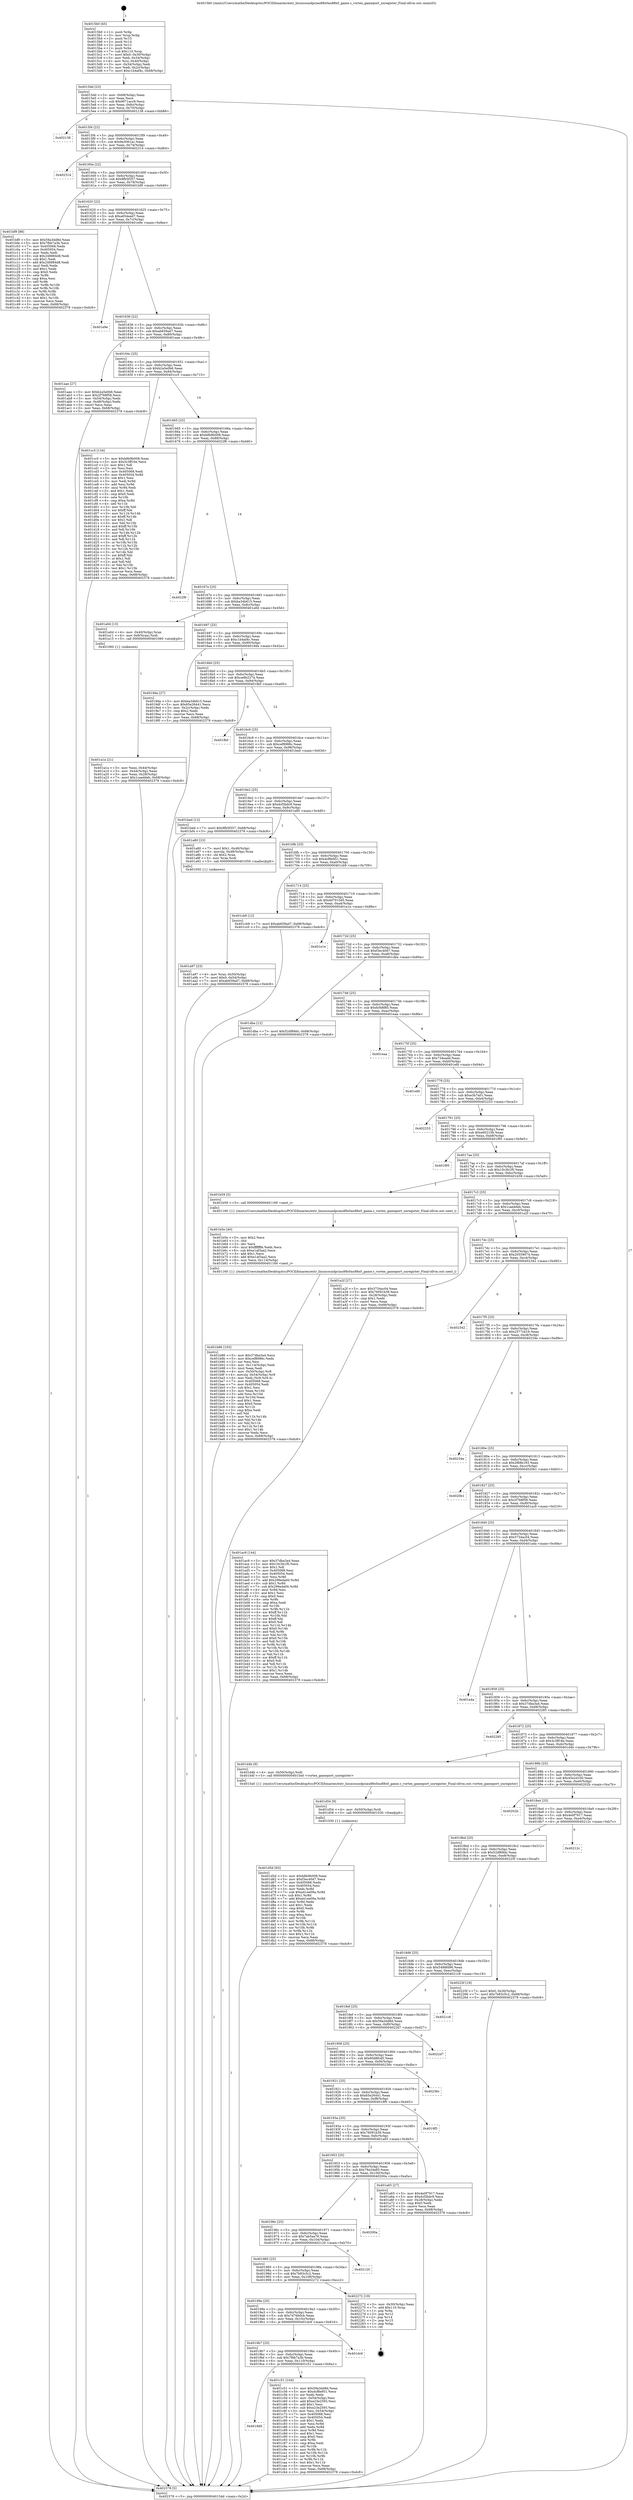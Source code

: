 digraph "0x4015b0" {
  label = "0x4015b0 (/mnt/c/Users/mathe/Desktop/tcc/POCII/binaries/extr_linuxsoundpciau88x0au88x0_game.c_vortex_gameport_unregister_Final-ollvm.out::main(0))"
  labelloc = "t"
  node[shape=record]

  Entry [label="",width=0.3,height=0.3,shape=circle,fillcolor=black,style=filled]
  "0x4015dd" [label="{
     0x4015dd [23]\l
     | [instrs]\l
     &nbsp;&nbsp;0x4015dd \<+3\>: mov -0x68(%rbp),%eax\l
     &nbsp;&nbsp;0x4015e0 \<+2\>: mov %eax,%ecx\l
     &nbsp;&nbsp;0x4015e2 \<+6\>: sub $0x9071acc9,%ecx\l
     &nbsp;&nbsp;0x4015e8 \<+3\>: mov %eax,-0x6c(%rbp)\l
     &nbsp;&nbsp;0x4015eb \<+3\>: mov %ecx,-0x70(%rbp)\l
     &nbsp;&nbsp;0x4015ee \<+6\>: je 0000000000402138 \<main+0xb88\>\l
  }"]
  "0x402138" [label="{
     0x402138\l
  }", style=dashed]
  "0x4015f4" [label="{
     0x4015f4 [22]\l
     | [instrs]\l
     &nbsp;&nbsp;0x4015f4 \<+5\>: jmp 00000000004015f9 \<main+0x49\>\l
     &nbsp;&nbsp;0x4015f9 \<+3\>: mov -0x6c(%rbp),%eax\l
     &nbsp;&nbsp;0x4015fc \<+5\>: sub $0x9a3061ac,%eax\l
     &nbsp;&nbsp;0x401601 \<+3\>: mov %eax,-0x74(%rbp)\l
     &nbsp;&nbsp;0x401604 \<+6\>: je 0000000000402314 \<main+0xd64\>\l
  }"]
  Exit [label="",width=0.3,height=0.3,shape=circle,fillcolor=black,style=filled,peripheries=2]
  "0x402314" [label="{
     0x402314\l
  }", style=dashed]
  "0x40160a" [label="{
     0x40160a [22]\l
     | [instrs]\l
     &nbsp;&nbsp;0x40160a \<+5\>: jmp 000000000040160f \<main+0x5f\>\l
     &nbsp;&nbsp;0x40160f \<+3\>: mov -0x6c(%rbp),%eax\l
     &nbsp;&nbsp;0x401612 \<+5\>: sub $0x9fb5f357,%eax\l
     &nbsp;&nbsp;0x401617 \<+3\>: mov %eax,-0x78(%rbp)\l
     &nbsp;&nbsp;0x40161a \<+6\>: je 0000000000401bf9 \<main+0x649\>\l
  }"]
  "0x401d5d" [label="{
     0x401d5d [93]\l
     | [instrs]\l
     &nbsp;&nbsp;0x401d5d \<+5\>: mov $0xb8b9b008,%eax\l
     &nbsp;&nbsp;0x401d62 \<+5\>: mov $0xf3ec40d7,%ecx\l
     &nbsp;&nbsp;0x401d67 \<+7\>: mov 0x405068,%edx\l
     &nbsp;&nbsp;0x401d6e \<+7\>: mov 0x405054,%esi\l
     &nbsp;&nbsp;0x401d75 \<+3\>: mov %edx,%r8d\l
     &nbsp;&nbsp;0x401d78 \<+7\>: sub $0xa41ee09a,%r8d\l
     &nbsp;&nbsp;0x401d7f \<+4\>: sub $0x1,%r8d\l
     &nbsp;&nbsp;0x401d83 \<+7\>: add $0xa41ee09a,%r8d\l
     &nbsp;&nbsp;0x401d8a \<+4\>: imul %r8d,%edx\l
     &nbsp;&nbsp;0x401d8e \<+3\>: and $0x1,%edx\l
     &nbsp;&nbsp;0x401d91 \<+3\>: cmp $0x0,%edx\l
     &nbsp;&nbsp;0x401d94 \<+4\>: sete %r9b\l
     &nbsp;&nbsp;0x401d98 \<+3\>: cmp $0xa,%esi\l
     &nbsp;&nbsp;0x401d9b \<+4\>: setl %r10b\l
     &nbsp;&nbsp;0x401d9f \<+3\>: mov %r9b,%r11b\l
     &nbsp;&nbsp;0x401da2 \<+3\>: and %r10b,%r11b\l
     &nbsp;&nbsp;0x401da5 \<+3\>: xor %r10b,%r9b\l
     &nbsp;&nbsp;0x401da8 \<+3\>: or %r9b,%r11b\l
     &nbsp;&nbsp;0x401dab \<+4\>: test $0x1,%r11b\l
     &nbsp;&nbsp;0x401daf \<+3\>: cmovne %ecx,%eax\l
     &nbsp;&nbsp;0x401db2 \<+3\>: mov %eax,-0x68(%rbp)\l
     &nbsp;&nbsp;0x401db5 \<+5\>: jmp 0000000000402378 \<main+0xdc8\>\l
  }"]
  "0x401bf9" [label="{
     0x401bf9 [88]\l
     | [instrs]\l
     &nbsp;&nbsp;0x401bf9 \<+5\>: mov $0x59a3dd8d,%eax\l
     &nbsp;&nbsp;0x401bfe \<+5\>: mov $0x7fbb7a3b,%ecx\l
     &nbsp;&nbsp;0x401c03 \<+7\>: mov 0x405068,%edx\l
     &nbsp;&nbsp;0x401c0a \<+7\>: mov 0x405054,%esi\l
     &nbsp;&nbsp;0x401c11 \<+2\>: mov %edx,%edi\l
     &nbsp;&nbsp;0x401c13 \<+6\>: sub $0x248884d8,%edi\l
     &nbsp;&nbsp;0x401c19 \<+3\>: sub $0x1,%edi\l
     &nbsp;&nbsp;0x401c1c \<+6\>: add $0x248884d8,%edi\l
     &nbsp;&nbsp;0x401c22 \<+3\>: imul %edi,%edx\l
     &nbsp;&nbsp;0x401c25 \<+3\>: and $0x1,%edx\l
     &nbsp;&nbsp;0x401c28 \<+3\>: cmp $0x0,%edx\l
     &nbsp;&nbsp;0x401c2b \<+4\>: sete %r8b\l
     &nbsp;&nbsp;0x401c2f \<+3\>: cmp $0xa,%esi\l
     &nbsp;&nbsp;0x401c32 \<+4\>: setl %r9b\l
     &nbsp;&nbsp;0x401c36 \<+3\>: mov %r8b,%r10b\l
     &nbsp;&nbsp;0x401c39 \<+3\>: and %r9b,%r10b\l
     &nbsp;&nbsp;0x401c3c \<+3\>: xor %r9b,%r8b\l
     &nbsp;&nbsp;0x401c3f \<+3\>: or %r8b,%r10b\l
     &nbsp;&nbsp;0x401c42 \<+4\>: test $0x1,%r10b\l
     &nbsp;&nbsp;0x401c46 \<+3\>: cmovne %ecx,%eax\l
     &nbsp;&nbsp;0x401c49 \<+3\>: mov %eax,-0x68(%rbp)\l
     &nbsp;&nbsp;0x401c4c \<+5\>: jmp 0000000000402378 \<main+0xdc8\>\l
  }"]
  "0x401620" [label="{
     0x401620 [22]\l
     | [instrs]\l
     &nbsp;&nbsp;0x401620 \<+5\>: jmp 0000000000401625 \<main+0x75\>\l
     &nbsp;&nbsp;0x401625 \<+3\>: mov -0x6c(%rbp),%eax\l
     &nbsp;&nbsp;0x401628 \<+5\>: sub $0xa654eed7,%eax\l
     &nbsp;&nbsp;0x40162d \<+3\>: mov %eax,-0x7c(%rbp)\l
     &nbsp;&nbsp;0x401630 \<+6\>: je 0000000000401e9e \<main+0x8ee\>\l
  }"]
  "0x401d54" [label="{
     0x401d54 [9]\l
     | [instrs]\l
     &nbsp;&nbsp;0x401d54 \<+4\>: mov -0x50(%rbp),%rdi\l
     &nbsp;&nbsp;0x401d58 \<+5\>: call 0000000000401030 \<free@plt\>\l
     | [calls]\l
     &nbsp;&nbsp;0x401030 \{1\} (unknown)\l
  }"]
  "0x401e9e" [label="{
     0x401e9e\l
  }", style=dashed]
  "0x401636" [label="{
     0x401636 [22]\l
     | [instrs]\l
     &nbsp;&nbsp;0x401636 \<+5\>: jmp 000000000040163b \<main+0x8b\>\l
     &nbsp;&nbsp;0x40163b \<+3\>: mov -0x6c(%rbp),%eax\l
     &nbsp;&nbsp;0x40163e \<+5\>: sub $0xab659ad7,%eax\l
     &nbsp;&nbsp;0x401643 \<+3\>: mov %eax,-0x80(%rbp)\l
     &nbsp;&nbsp;0x401646 \<+6\>: je 0000000000401aae \<main+0x4fe\>\l
  }"]
  "0x4019d0" [label="{
     0x4019d0\l
  }", style=dashed]
  "0x401aae" [label="{
     0x401aae [27]\l
     | [instrs]\l
     &nbsp;&nbsp;0x401aae \<+5\>: mov $0xb2a5e0b6,%eax\l
     &nbsp;&nbsp;0x401ab3 \<+5\>: mov $0x2f768f58,%ecx\l
     &nbsp;&nbsp;0x401ab8 \<+3\>: mov -0x54(%rbp),%edx\l
     &nbsp;&nbsp;0x401abb \<+3\>: cmp -0x48(%rbp),%edx\l
     &nbsp;&nbsp;0x401abe \<+3\>: cmovl %ecx,%eax\l
     &nbsp;&nbsp;0x401ac1 \<+3\>: mov %eax,-0x68(%rbp)\l
     &nbsp;&nbsp;0x401ac4 \<+5\>: jmp 0000000000402378 \<main+0xdc8\>\l
  }"]
  "0x40164c" [label="{
     0x40164c [25]\l
     | [instrs]\l
     &nbsp;&nbsp;0x40164c \<+5\>: jmp 0000000000401651 \<main+0xa1\>\l
     &nbsp;&nbsp;0x401651 \<+3\>: mov -0x6c(%rbp),%eax\l
     &nbsp;&nbsp;0x401654 \<+5\>: sub $0xb2a5e0b6,%eax\l
     &nbsp;&nbsp;0x401659 \<+6\>: mov %eax,-0x84(%rbp)\l
     &nbsp;&nbsp;0x40165f \<+6\>: je 0000000000401cc5 \<main+0x715\>\l
  }"]
  "0x401c51" [label="{
     0x401c51 [104]\l
     | [instrs]\l
     &nbsp;&nbsp;0x401c51 \<+5\>: mov $0x59a3dd8d,%eax\l
     &nbsp;&nbsp;0x401c56 \<+5\>: mov $0xdcf8e951,%ecx\l
     &nbsp;&nbsp;0x401c5b \<+2\>: xor %edx,%edx\l
     &nbsp;&nbsp;0x401c5d \<+3\>: mov -0x54(%rbp),%esi\l
     &nbsp;&nbsp;0x401c60 \<+6\>: add $0xe23e2593,%esi\l
     &nbsp;&nbsp;0x401c66 \<+3\>: add $0x1,%esi\l
     &nbsp;&nbsp;0x401c69 \<+6\>: sub $0xe23e2593,%esi\l
     &nbsp;&nbsp;0x401c6f \<+3\>: mov %esi,-0x54(%rbp)\l
     &nbsp;&nbsp;0x401c72 \<+7\>: mov 0x405068,%esi\l
     &nbsp;&nbsp;0x401c79 \<+7\>: mov 0x405054,%edi\l
     &nbsp;&nbsp;0x401c80 \<+3\>: sub $0x1,%edx\l
     &nbsp;&nbsp;0x401c83 \<+3\>: mov %esi,%r8d\l
     &nbsp;&nbsp;0x401c86 \<+3\>: add %edx,%r8d\l
     &nbsp;&nbsp;0x401c89 \<+4\>: imul %r8d,%esi\l
     &nbsp;&nbsp;0x401c8d \<+3\>: and $0x1,%esi\l
     &nbsp;&nbsp;0x401c90 \<+3\>: cmp $0x0,%esi\l
     &nbsp;&nbsp;0x401c93 \<+4\>: sete %r9b\l
     &nbsp;&nbsp;0x401c97 \<+3\>: cmp $0xa,%edi\l
     &nbsp;&nbsp;0x401c9a \<+4\>: setl %r10b\l
     &nbsp;&nbsp;0x401c9e \<+3\>: mov %r9b,%r11b\l
     &nbsp;&nbsp;0x401ca1 \<+3\>: and %r10b,%r11b\l
     &nbsp;&nbsp;0x401ca4 \<+3\>: xor %r10b,%r9b\l
     &nbsp;&nbsp;0x401ca7 \<+3\>: or %r9b,%r11b\l
     &nbsp;&nbsp;0x401caa \<+4\>: test $0x1,%r11b\l
     &nbsp;&nbsp;0x401cae \<+3\>: cmovne %ecx,%eax\l
     &nbsp;&nbsp;0x401cb1 \<+3\>: mov %eax,-0x68(%rbp)\l
     &nbsp;&nbsp;0x401cb4 \<+5\>: jmp 0000000000402378 \<main+0xdc8\>\l
  }"]
  "0x401cc5" [label="{
     0x401cc5 [134]\l
     | [instrs]\l
     &nbsp;&nbsp;0x401cc5 \<+5\>: mov $0xb8b9b008,%eax\l
     &nbsp;&nbsp;0x401cca \<+5\>: mov $0x3c3ff16e,%ecx\l
     &nbsp;&nbsp;0x401ccf \<+2\>: mov $0x1,%dl\l
     &nbsp;&nbsp;0x401cd1 \<+2\>: xor %esi,%esi\l
     &nbsp;&nbsp;0x401cd3 \<+7\>: mov 0x405068,%edi\l
     &nbsp;&nbsp;0x401cda \<+8\>: mov 0x405054,%r8d\l
     &nbsp;&nbsp;0x401ce2 \<+3\>: sub $0x1,%esi\l
     &nbsp;&nbsp;0x401ce5 \<+3\>: mov %edi,%r9d\l
     &nbsp;&nbsp;0x401ce8 \<+3\>: add %esi,%r9d\l
     &nbsp;&nbsp;0x401ceb \<+4\>: imul %r9d,%edi\l
     &nbsp;&nbsp;0x401cef \<+3\>: and $0x1,%edi\l
     &nbsp;&nbsp;0x401cf2 \<+3\>: cmp $0x0,%edi\l
     &nbsp;&nbsp;0x401cf5 \<+4\>: sete %r10b\l
     &nbsp;&nbsp;0x401cf9 \<+4\>: cmp $0xa,%r8d\l
     &nbsp;&nbsp;0x401cfd \<+4\>: setl %r11b\l
     &nbsp;&nbsp;0x401d01 \<+3\>: mov %r10b,%bl\l
     &nbsp;&nbsp;0x401d04 \<+3\>: xor $0xff,%bl\l
     &nbsp;&nbsp;0x401d07 \<+3\>: mov %r11b,%r14b\l
     &nbsp;&nbsp;0x401d0a \<+4\>: xor $0xff,%r14b\l
     &nbsp;&nbsp;0x401d0e \<+3\>: xor $0x1,%dl\l
     &nbsp;&nbsp;0x401d11 \<+3\>: mov %bl,%r15b\l
     &nbsp;&nbsp;0x401d14 \<+4\>: and $0xff,%r15b\l
     &nbsp;&nbsp;0x401d18 \<+3\>: and %dl,%r10b\l
     &nbsp;&nbsp;0x401d1b \<+3\>: mov %r14b,%r12b\l
     &nbsp;&nbsp;0x401d1e \<+4\>: and $0xff,%r12b\l
     &nbsp;&nbsp;0x401d22 \<+3\>: and %dl,%r11b\l
     &nbsp;&nbsp;0x401d25 \<+3\>: or %r10b,%r15b\l
     &nbsp;&nbsp;0x401d28 \<+3\>: or %r11b,%r12b\l
     &nbsp;&nbsp;0x401d2b \<+3\>: xor %r12b,%r15b\l
     &nbsp;&nbsp;0x401d2e \<+3\>: or %r14b,%bl\l
     &nbsp;&nbsp;0x401d31 \<+3\>: xor $0xff,%bl\l
     &nbsp;&nbsp;0x401d34 \<+3\>: or $0x1,%dl\l
     &nbsp;&nbsp;0x401d37 \<+2\>: and %dl,%bl\l
     &nbsp;&nbsp;0x401d39 \<+3\>: or %bl,%r15b\l
     &nbsp;&nbsp;0x401d3c \<+4\>: test $0x1,%r15b\l
     &nbsp;&nbsp;0x401d40 \<+3\>: cmovne %ecx,%eax\l
     &nbsp;&nbsp;0x401d43 \<+3\>: mov %eax,-0x68(%rbp)\l
     &nbsp;&nbsp;0x401d46 \<+5\>: jmp 0000000000402378 \<main+0xdc8\>\l
  }"]
  "0x401665" [label="{
     0x401665 [25]\l
     | [instrs]\l
     &nbsp;&nbsp;0x401665 \<+5\>: jmp 000000000040166a \<main+0xba\>\l
     &nbsp;&nbsp;0x40166a \<+3\>: mov -0x6c(%rbp),%eax\l
     &nbsp;&nbsp;0x40166d \<+5\>: sub $0xb8b9b008,%eax\l
     &nbsp;&nbsp;0x401672 \<+6\>: mov %eax,-0x88(%rbp)\l
     &nbsp;&nbsp;0x401678 \<+6\>: je 00000000004022f6 \<main+0xd46\>\l
  }"]
  "0x4019b7" [label="{
     0x4019b7 [25]\l
     | [instrs]\l
     &nbsp;&nbsp;0x4019b7 \<+5\>: jmp 00000000004019bc \<main+0x40c\>\l
     &nbsp;&nbsp;0x4019bc \<+3\>: mov -0x6c(%rbp),%eax\l
     &nbsp;&nbsp;0x4019bf \<+5\>: sub $0x7fbb7a3b,%eax\l
     &nbsp;&nbsp;0x4019c4 \<+6\>: mov %eax,-0x110(%rbp)\l
     &nbsp;&nbsp;0x4019ca \<+6\>: je 0000000000401c51 \<main+0x6a1\>\l
  }"]
  "0x4022f6" [label="{
     0x4022f6\l
  }", style=dashed]
  "0x40167e" [label="{
     0x40167e [25]\l
     | [instrs]\l
     &nbsp;&nbsp;0x40167e \<+5\>: jmp 0000000000401683 \<main+0xd3\>\l
     &nbsp;&nbsp;0x401683 \<+3\>: mov -0x6c(%rbp),%eax\l
     &nbsp;&nbsp;0x401686 \<+5\>: sub $0xba34b615,%eax\l
     &nbsp;&nbsp;0x40168b \<+6\>: mov %eax,-0x8c(%rbp)\l
     &nbsp;&nbsp;0x401691 \<+6\>: je 0000000000401a0d \<main+0x45d\>\l
  }"]
  "0x401dc6" [label="{
     0x401dc6\l
  }", style=dashed]
  "0x401a0d" [label="{
     0x401a0d [13]\l
     | [instrs]\l
     &nbsp;&nbsp;0x401a0d \<+4\>: mov -0x40(%rbp),%rax\l
     &nbsp;&nbsp;0x401a11 \<+4\>: mov 0x8(%rax),%rdi\l
     &nbsp;&nbsp;0x401a15 \<+5\>: call 0000000000401060 \<atoi@plt\>\l
     | [calls]\l
     &nbsp;&nbsp;0x401060 \{1\} (unknown)\l
  }"]
  "0x401697" [label="{
     0x401697 [25]\l
     | [instrs]\l
     &nbsp;&nbsp;0x401697 \<+5\>: jmp 000000000040169c \<main+0xec\>\l
     &nbsp;&nbsp;0x40169c \<+3\>: mov -0x6c(%rbp),%eax\l
     &nbsp;&nbsp;0x40169f \<+5\>: sub $0xc1b4af4c,%eax\l
     &nbsp;&nbsp;0x4016a4 \<+6\>: mov %eax,-0x90(%rbp)\l
     &nbsp;&nbsp;0x4016aa \<+6\>: je 00000000004019da \<main+0x42a\>\l
  }"]
  "0x40199e" [label="{
     0x40199e [25]\l
     | [instrs]\l
     &nbsp;&nbsp;0x40199e \<+5\>: jmp 00000000004019a3 \<main+0x3f3\>\l
     &nbsp;&nbsp;0x4019a3 \<+3\>: mov -0x6c(%rbp),%eax\l
     &nbsp;&nbsp;0x4019a6 \<+5\>: sub $0x7d76b0cb,%eax\l
     &nbsp;&nbsp;0x4019ab \<+6\>: mov %eax,-0x10c(%rbp)\l
     &nbsp;&nbsp;0x4019b1 \<+6\>: je 0000000000401dc6 \<main+0x816\>\l
  }"]
  "0x4019da" [label="{
     0x4019da [27]\l
     | [instrs]\l
     &nbsp;&nbsp;0x4019da \<+5\>: mov $0xba34b615,%eax\l
     &nbsp;&nbsp;0x4019df \<+5\>: mov $0x65e26441,%ecx\l
     &nbsp;&nbsp;0x4019e4 \<+3\>: mov -0x2c(%rbp),%edx\l
     &nbsp;&nbsp;0x4019e7 \<+3\>: cmp $0x2,%edx\l
     &nbsp;&nbsp;0x4019ea \<+3\>: cmovne %ecx,%eax\l
     &nbsp;&nbsp;0x4019ed \<+3\>: mov %eax,-0x68(%rbp)\l
     &nbsp;&nbsp;0x4019f0 \<+5\>: jmp 0000000000402378 \<main+0xdc8\>\l
  }"]
  "0x4016b0" [label="{
     0x4016b0 [25]\l
     | [instrs]\l
     &nbsp;&nbsp;0x4016b0 \<+5\>: jmp 00000000004016b5 \<main+0x105\>\l
     &nbsp;&nbsp;0x4016b5 \<+3\>: mov -0x6c(%rbp),%eax\l
     &nbsp;&nbsp;0x4016b8 \<+5\>: sub $0xce6b2274,%eax\l
     &nbsp;&nbsp;0x4016bd \<+6\>: mov %eax,-0x94(%rbp)\l
     &nbsp;&nbsp;0x4016c3 \<+6\>: je 0000000000401fb0 \<main+0xa00\>\l
  }"]
  "0x402378" [label="{
     0x402378 [5]\l
     | [instrs]\l
     &nbsp;&nbsp;0x402378 \<+5\>: jmp 00000000004015dd \<main+0x2d\>\l
  }"]
  "0x4015b0" [label="{
     0x4015b0 [45]\l
     | [instrs]\l
     &nbsp;&nbsp;0x4015b0 \<+1\>: push %rbp\l
     &nbsp;&nbsp;0x4015b1 \<+3\>: mov %rsp,%rbp\l
     &nbsp;&nbsp;0x4015b4 \<+2\>: push %r15\l
     &nbsp;&nbsp;0x4015b6 \<+2\>: push %r14\l
     &nbsp;&nbsp;0x4015b8 \<+2\>: push %r12\l
     &nbsp;&nbsp;0x4015ba \<+1\>: push %rbx\l
     &nbsp;&nbsp;0x4015bb \<+7\>: sub $0x110,%rsp\l
     &nbsp;&nbsp;0x4015c2 \<+7\>: movl $0x0,-0x30(%rbp)\l
     &nbsp;&nbsp;0x4015c9 \<+3\>: mov %edi,-0x34(%rbp)\l
     &nbsp;&nbsp;0x4015cc \<+4\>: mov %rsi,-0x40(%rbp)\l
     &nbsp;&nbsp;0x4015d0 \<+3\>: mov -0x34(%rbp),%edi\l
     &nbsp;&nbsp;0x4015d3 \<+3\>: mov %edi,-0x2c(%rbp)\l
     &nbsp;&nbsp;0x4015d6 \<+7\>: movl $0xc1b4af4c,-0x68(%rbp)\l
  }"]
  "0x401a1a" [label="{
     0x401a1a [21]\l
     | [instrs]\l
     &nbsp;&nbsp;0x401a1a \<+3\>: mov %eax,-0x44(%rbp)\l
     &nbsp;&nbsp;0x401a1d \<+3\>: mov -0x44(%rbp),%eax\l
     &nbsp;&nbsp;0x401a20 \<+3\>: mov %eax,-0x28(%rbp)\l
     &nbsp;&nbsp;0x401a23 \<+7\>: movl $0x1caeddeb,-0x68(%rbp)\l
     &nbsp;&nbsp;0x401a2a \<+5\>: jmp 0000000000402378 \<main+0xdc8\>\l
  }"]
  "0x402272" [label="{
     0x402272 [19]\l
     | [instrs]\l
     &nbsp;&nbsp;0x402272 \<+3\>: mov -0x30(%rbp),%eax\l
     &nbsp;&nbsp;0x402275 \<+7\>: add $0x110,%rsp\l
     &nbsp;&nbsp;0x40227c \<+1\>: pop %rbx\l
     &nbsp;&nbsp;0x40227d \<+2\>: pop %r12\l
     &nbsp;&nbsp;0x40227f \<+2\>: pop %r14\l
     &nbsp;&nbsp;0x402281 \<+2\>: pop %r15\l
     &nbsp;&nbsp;0x402283 \<+1\>: pop %rbp\l
     &nbsp;&nbsp;0x402284 \<+1\>: ret\l
  }"]
  "0x401fb0" [label="{
     0x401fb0\l
  }", style=dashed]
  "0x4016c9" [label="{
     0x4016c9 [25]\l
     | [instrs]\l
     &nbsp;&nbsp;0x4016c9 \<+5\>: jmp 00000000004016ce \<main+0x11e\>\l
     &nbsp;&nbsp;0x4016ce \<+3\>: mov -0x6c(%rbp),%eax\l
     &nbsp;&nbsp;0x4016d1 \<+5\>: sub $0xcef8986c,%eax\l
     &nbsp;&nbsp;0x4016d6 \<+6\>: mov %eax,-0x98(%rbp)\l
     &nbsp;&nbsp;0x4016dc \<+6\>: je 0000000000401bed \<main+0x63d\>\l
  }"]
  "0x401985" [label="{
     0x401985 [25]\l
     | [instrs]\l
     &nbsp;&nbsp;0x401985 \<+5\>: jmp 000000000040198a \<main+0x3da\>\l
     &nbsp;&nbsp;0x40198a \<+3\>: mov -0x6c(%rbp),%eax\l
     &nbsp;&nbsp;0x40198d \<+5\>: sub $0x7b83c5c2,%eax\l
     &nbsp;&nbsp;0x401992 \<+6\>: mov %eax,-0x108(%rbp)\l
     &nbsp;&nbsp;0x401998 \<+6\>: je 0000000000402272 \<main+0xcc2\>\l
  }"]
  "0x401bed" [label="{
     0x401bed [12]\l
     | [instrs]\l
     &nbsp;&nbsp;0x401bed \<+7\>: movl $0x9fb5f357,-0x68(%rbp)\l
     &nbsp;&nbsp;0x401bf4 \<+5\>: jmp 0000000000402378 \<main+0xdc8\>\l
  }"]
  "0x4016e2" [label="{
     0x4016e2 [25]\l
     | [instrs]\l
     &nbsp;&nbsp;0x4016e2 \<+5\>: jmp 00000000004016e7 \<main+0x137\>\l
     &nbsp;&nbsp;0x4016e7 \<+3\>: mov -0x6c(%rbp),%eax\l
     &nbsp;&nbsp;0x4016ea \<+5\>: sub $0xdcf3bdc9,%eax\l
     &nbsp;&nbsp;0x4016ef \<+6\>: mov %eax,-0x9c(%rbp)\l
     &nbsp;&nbsp;0x4016f5 \<+6\>: je 0000000000401a80 \<main+0x4d0\>\l
  }"]
  "0x402120" [label="{
     0x402120\l
  }", style=dashed]
  "0x401a80" [label="{
     0x401a80 [23]\l
     | [instrs]\l
     &nbsp;&nbsp;0x401a80 \<+7\>: movl $0x1,-0x48(%rbp)\l
     &nbsp;&nbsp;0x401a87 \<+4\>: movslq -0x48(%rbp),%rax\l
     &nbsp;&nbsp;0x401a8b \<+4\>: shl $0x2,%rax\l
     &nbsp;&nbsp;0x401a8f \<+3\>: mov %rax,%rdi\l
     &nbsp;&nbsp;0x401a92 \<+5\>: call 0000000000401050 \<malloc@plt\>\l
     | [calls]\l
     &nbsp;&nbsp;0x401050 \{1\} (unknown)\l
  }"]
  "0x4016fb" [label="{
     0x4016fb [25]\l
     | [instrs]\l
     &nbsp;&nbsp;0x4016fb \<+5\>: jmp 0000000000401700 \<main+0x150\>\l
     &nbsp;&nbsp;0x401700 \<+3\>: mov -0x6c(%rbp),%eax\l
     &nbsp;&nbsp;0x401703 \<+5\>: sub $0xdcf8e951,%eax\l
     &nbsp;&nbsp;0x401708 \<+6\>: mov %eax,-0xa0(%rbp)\l
     &nbsp;&nbsp;0x40170e \<+6\>: je 0000000000401cb9 \<main+0x709\>\l
  }"]
  "0x40196c" [label="{
     0x40196c [25]\l
     | [instrs]\l
     &nbsp;&nbsp;0x40196c \<+5\>: jmp 0000000000401971 \<main+0x3c1\>\l
     &nbsp;&nbsp;0x401971 \<+3\>: mov -0x6c(%rbp),%eax\l
     &nbsp;&nbsp;0x401974 \<+5\>: sub $0x7ab5aa76,%eax\l
     &nbsp;&nbsp;0x401979 \<+6\>: mov %eax,-0x104(%rbp)\l
     &nbsp;&nbsp;0x40197f \<+6\>: je 0000000000402120 \<main+0xb70\>\l
  }"]
  "0x401cb9" [label="{
     0x401cb9 [12]\l
     | [instrs]\l
     &nbsp;&nbsp;0x401cb9 \<+7\>: movl $0xab659ad7,-0x68(%rbp)\l
     &nbsp;&nbsp;0x401cc0 \<+5\>: jmp 0000000000402378 \<main+0xdc8\>\l
  }"]
  "0x401714" [label="{
     0x401714 [25]\l
     | [instrs]\l
     &nbsp;&nbsp;0x401714 \<+5\>: jmp 0000000000401719 \<main+0x169\>\l
     &nbsp;&nbsp;0x401719 \<+3\>: mov -0x6c(%rbp),%eax\l
     &nbsp;&nbsp;0x40171c \<+5\>: sub $0xdd7015d5,%eax\l
     &nbsp;&nbsp;0x401721 \<+6\>: mov %eax,-0xa4(%rbp)\l
     &nbsp;&nbsp;0x401727 \<+6\>: je 0000000000401e1e \<main+0x86e\>\l
  }"]
  "0x40200a" [label="{
     0x40200a\l
  }", style=dashed]
  "0x401e1e" [label="{
     0x401e1e\l
  }", style=dashed]
  "0x40172d" [label="{
     0x40172d [25]\l
     | [instrs]\l
     &nbsp;&nbsp;0x40172d \<+5\>: jmp 0000000000401732 \<main+0x182\>\l
     &nbsp;&nbsp;0x401732 \<+3\>: mov -0x6c(%rbp),%eax\l
     &nbsp;&nbsp;0x401735 \<+5\>: sub $0xf3ec40d7,%eax\l
     &nbsp;&nbsp;0x40173a \<+6\>: mov %eax,-0xa8(%rbp)\l
     &nbsp;&nbsp;0x401740 \<+6\>: je 0000000000401dba \<main+0x80a\>\l
  }"]
  "0x401b86" [label="{
     0x401b86 [103]\l
     | [instrs]\l
     &nbsp;&nbsp;0x401b86 \<+5\>: mov $0x37dba3a4,%ecx\l
     &nbsp;&nbsp;0x401b8b \<+5\>: mov $0xcef8986c,%edx\l
     &nbsp;&nbsp;0x401b90 \<+2\>: xor %esi,%esi\l
     &nbsp;&nbsp;0x401b92 \<+6\>: mov -0x114(%rbp),%edi\l
     &nbsp;&nbsp;0x401b98 \<+3\>: imul %eax,%edi\l
     &nbsp;&nbsp;0x401b9b \<+4\>: mov -0x50(%rbp),%r8\l
     &nbsp;&nbsp;0x401b9f \<+4\>: movslq -0x54(%rbp),%r9\l
     &nbsp;&nbsp;0x401ba3 \<+4\>: mov %edi,(%r8,%r9,4)\l
     &nbsp;&nbsp;0x401ba7 \<+7\>: mov 0x405068,%eax\l
     &nbsp;&nbsp;0x401bae \<+7\>: mov 0x405054,%edi\l
     &nbsp;&nbsp;0x401bb5 \<+3\>: sub $0x1,%esi\l
     &nbsp;&nbsp;0x401bb8 \<+3\>: mov %eax,%r10d\l
     &nbsp;&nbsp;0x401bbb \<+3\>: add %esi,%r10d\l
     &nbsp;&nbsp;0x401bbe \<+4\>: imul %r10d,%eax\l
     &nbsp;&nbsp;0x401bc2 \<+3\>: and $0x1,%eax\l
     &nbsp;&nbsp;0x401bc5 \<+3\>: cmp $0x0,%eax\l
     &nbsp;&nbsp;0x401bc8 \<+4\>: sete %r11b\l
     &nbsp;&nbsp;0x401bcc \<+3\>: cmp $0xa,%edi\l
     &nbsp;&nbsp;0x401bcf \<+3\>: setl %bl\l
     &nbsp;&nbsp;0x401bd2 \<+3\>: mov %r11b,%r14b\l
     &nbsp;&nbsp;0x401bd5 \<+3\>: and %bl,%r14b\l
     &nbsp;&nbsp;0x401bd8 \<+3\>: xor %bl,%r11b\l
     &nbsp;&nbsp;0x401bdb \<+3\>: or %r11b,%r14b\l
     &nbsp;&nbsp;0x401bde \<+4\>: test $0x1,%r14b\l
     &nbsp;&nbsp;0x401be2 \<+3\>: cmovne %edx,%ecx\l
     &nbsp;&nbsp;0x401be5 \<+3\>: mov %ecx,-0x68(%rbp)\l
     &nbsp;&nbsp;0x401be8 \<+5\>: jmp 0000000000402378 \<main+0xdc8\>\l
  }"]
  "0x401dba" [label="{
     0x401dba [12]\l
     | [instrs]\l
     &nbsp;&nbsp;0x401dba \<+7\>: movl $0x52df68dc,-0x68(%rbp)\l
     &nbsp;&nbsp;0x401dc1 \<+5\>: jmp 0000000000402378 \<main+0xdc8\>\l
  }"]
  "0x401746" [label="{
     0x401746 [25]\l
     | [instrs]\l
     &nbsp;&nbsp;0x401746 \<+5\>: jmp 000000000040174b \<main+0x19b\>\l
     &nbsp;&nbsp;0x40174b \<+3\>: mov -0x6c(%rbp),%eax\l
     &nbsp;&nbsp;0x40174e \<+5\>: sub $0xfcf48f85,%eax\l
     &nbsp;&nbsp;0x401753 \<+6\>: mov %eax,-0xac(%rbp)\l
     &nbsp;&nbsp;0x401759 \<+6\>: je 0000000000401eaa \<main+0x8fa\>\l
  }"]
  "0x401b5e" [label="{
     0x401b5e [40]\l
     | [instrs]\l
     &nbsp;&nbsp;0x401b5e \<+5\>: mov $0x2,%ecx\l
     &nbsp;&nbsp;0x401b63 \<+1\>: cltd\l
     &nbsp;&nbsp;0x401b64 \<+2\>: idiv %ecx\l
     &nbsp;&nbsp;0x401b66 \<+6\>: imul $0xfffffffe,%edx,%ecx\l
     &nbsp;&nbsp;0x401b6c \<+6\>: sub $0xe1af3aa2,%ecx\l
     &nbsp;&nbsp;0x401b72 \<+3\>: add $0x1,%ecx\l
     &nbsp;&nbsp;0x401b75 \<+6\>: add $0xe1af3aa2,%ecx\l
     &nbsp;&nbsp;0x401b7b \<+6\>: mov %ecx,-0x114(%rbp)\l
     &nbsp;&nbsp;0x401b81 \<+5\>: call 0000000000401160 \<next_i\>\l
     | [calls]\l
     &nbsp;&nbsp;0x401160 \{1\} (/mnt/c/Users/mathe/Desktop/tcc/POCII/binaries/extr_linuxsoundpciau88x0au88x0_game.c_vortex_gameport_unregister_Final-ollvm.out::next_i)\l
  }"]
  "0x401eaa" [label="{
     0x401eaa\l
  }", style=dashed]
  "0x40175f" [label="{
     0x40175f [25]\l
     | [instrs]\l
     &nbsp;&nbsp;0x40175f \<+5\>: jmp 0000000000401764 \<main+0x1b4\>\l
     &nbsp;&nbsp;0x401764 \<+3\>: mov -0x6c(%rbp),%eax\l
     &nbsp;&nbsp;0x401767 \<+5\>: sub $0x734eadd,%eax\l
     &nbsp;&nbsp;0x40176c \<+6\>: mov %eax,-0xb0(%rbp)\l
     &nbsp;&nbsp;0x401772 \<+6\>: je 0000000000401efd \<main+0x94d\>\l
  }"]
  "0x401a97" [label="{
     0x401a97 [23]\l
     | [instrs]\l
     &nbsp;&nbsp;0x401a97 \<+4\>: mov %rax,-0x50(%rbp)\l
     &nbsp;&nbsp;0x401a9b \<+7\>: movl $0x0,-0x54(%rbp)\l
     &nbsp;&nbsp;0x401aa2 \<+7\>: movl $0xab659ad7,-0x68(%rbp)\l
     &nbsp;&nbsp;0x401aa9 \<+5\>: jmp 0000000000402378 \<main+0xdc8\>\l
  }"]
  "0x401efd" [label="{
     0x401efd\l
  }", style=dashed]
  "0x401778" [label="{
     0x401778 [25]\l
     | [instrs]\l
     &nbsp;&nbsp;0x401778 \<+5\>: jmp 000000000040177d \<main+0x1cd\>\l
     &nbsp;&nbsp;0x40177d \<+3\>: mov -0x6c(%rbp),%eax\l
     &nbsp;&nbsp;0x401780 \<+5\>: sub $0xe3b7a01,%eax\l
     &nbsp;&nbsp;0x401785 \<+6\>: mov %eax,-0xb4(%rbp)\l
     &nbsp;&nbsp;0x40178b \<+6\>: je 0000000000402253 \<main+0xca3\>\l
  }"]
  "0x401953" [label="{
     0x401953 [25]\l
     | [instrs]\l
     &nbsp;&nbsp;0x401953 \<+5\>: jmp 0000000000401958 \<main+0x3a8\>\l
     &nbsp;&nbsp;0x401958 \<+3\>: mov -0x6c(%rbp),%eax\l
     &nbsp;&nbsp;0x40195b \<+5\>: sub $0x79a34a85,%eax\l
     &nbsp;&nbsp;0x401960 \<+6\>: mov %eax,-0x100(%rbp)\l
     &nbsp;&nbsp;0x401966 \<+6\>: je 000000000040200a \<main+0xa5a\>\l
  }"]
  "0x402253" [label="{
     0x402253\l
  }", style=dashed]
  "0x401791" [label="{
     0x401791 [25]\l
     | [instrs]\l
     &nbsp;&nbsp;0x401791 \<+5\>: jmp 0000000000401796 \<main+0x1e6\>\l
     &nbsp;&nbsp;0x401796 \<+3\>: mov -0x6c(%rbp),%eax\l
     &nbsp;&nbsp;0x401799 \<+5\>: sub $0xe60210b,%eax\l
     &nbsp;&nbsp;0x40179e \<+6\>: mov %eax,-0xb8(%rbp)\l
     &nbsp;&nbsp;0x4017a4 \<+6\>: je 0000000000401f95 \<main+0x9e5\>\l
  }"]
  "0x401a65" [label="{
     0x401a65 [27]\l
     | [instrs]\l
     &nbsp;&nbsp;0x401a65 \<+5\>: mov $0x4e0f7917,%eax\l
     &nbsp;&nbsp;0x401a6a \<+5\>: mov $0xdcf3bdc9,%ecx\l
     &nbsp;&nbsp;0x401a6f \<+3\>: mov -0x28(%rbp),%edx\l
     &nbsp;&nbsp;0x401a72 \<+3\>: cmp $0x0,%edx\l
     &nbsp;&nbsp;0x401a75 \<+3\>: cmove %ecx,%eax\l
     &nbsp;&nbsp;0x401a78 \<+3\>: mov %eax,-0x68(%rbp)\l
     &nbsp;&nbsp;0x401a7b \<+5\>: jmp 0000000000402378 \<main+0xdc8\>\l
  }"]
  "0x401f95" [label="{
     0x401f95\l
  }", style=dashed]
  "0x4017aa" [label="{
     0x4017aa [25]\l
     | [instrs]\l
     &nbsp;&nbsp;0x4017aa \<+5\>: jmp 00000000004017af \<main+0x1ff\>\l
     &nbsp;&nbsp;0x4017af \<+3\>: mov -0x6c(%rbp),%eax\l
     &nbsp;&nbsp;0x4017b2 \<+5\>: sub $0x10c3b1f0,%eax\l
     &nbsp;&nbsp;0x4017b7 \<+6\>: mov %eax,-0xbc(%rbp)\l
     &nbsp;&nbsp;0x4017bd \<+6\>: je 0000000000401b59 \<main+0x5a9\>\l
  }"]
  "0x40193a" [label="{
     0x40193a [25]\l
     | [instrs]\l
     &nbsp;&nbsp;0x40193a \<+5\>: jmp 000000000040193f \<main+0x38f\>\l
     &nbsp;&nbsp;0x40193f \<+3\>: mov -0x6c(%rbp),%eax\l
     &nbsp;&nbsp;0x401942 \<+5\>: sub $0x76091b39,%eax\l
     &nbsp;&nbsp;0x401947 \<+6\>: mov %eax,-0xfc(%rbp)\l
     &nbsp;&nbsp;0x40194d \<+6\>: je 0000000000401a65 \<main+0x4b5\>\l
  }"]
  "0x401b59" [label="{
     0x401b59 [5]\l
     | [instrs]\l
     &nbsp;&nbsp;0x401b59 \<+5\>: call 0000000000401160 \<next_i\>\l
     | [calls]\l
     &nbsp;&nbsp;0x401160 \{1\} (/mnt/c/Users/mathe/Desktop/tcc/POCII/binaries/extr_linuxsoundpciau88x0au88x0_game.c_vortex_gameport_unregister_Final-ollvm.out::next_i)\l
  }"]
  "0x4017c3" [label="{
     0x4017c3 [25]\l
     | [instrs]\l
     &nbsp;&nbsp;0x4017c3 \<+5\>: jmp 00000000004017c8 \<main+0x218\>\l
     &nbsp;&nbsp;0x4017c8 \<+3\>: mov -0x6c(%rbp),%eax\l
     &nbsp;&nbsp;0x4017cb \<+5\>: sub $0x1caeddeb,%eax\l
     &nbsp;&nbsp;0x4017d0 \<+6\>: mov %eax,-0xc0(%rbp)\l
     &nbsp;&nbsp;0x4017d6 \<+6\>: je 0000000000401a2f \<main+0x47f\>\l
  }"]
  "0x4019f5" [label="{
     0x4019f5\l
  }", style=dashed]
  "0x401a2f" [label="{
     0x401a2f [27]\l
     | [instrs]\l
     &nbsp;&nbsp;0x401a2f \<+5\>: mov $0x3734ac04,%eax\l
     &nbsp;&nbsp;0x401a34 \<+5\>: mov $0x76091b39,%ecx\l
     &nbsp;&nbsp;0x401a39 \<+3\>: mov -0x28(%rbp),%edx\l
     &nbsp;&nbsp;0x401a3c \<+3\>: cmp $0x1,%edx\l
     &nbsp;&nbsp;0x401a3f \<+3\>: cmovl %ecx,%eax\l
     &nbsp;&nbsp;0x401a42 \<+3\>: mov %eax,-0x68(%rbp)\l
     &nbsp;&nbsp;0x401a45 \<+5\>: jmp 0000000000402378 \<main+0xdc8\>\l
  }"]
  "0x4017dc" [label="{
     0x4017dc [25]\l
     | [instrs]\l
     &nbsp;&nbsp;0x4017dc \<+5\>: jmp 00000000004017e1 \<main+0x231\>\l
     &nbsp;&nbsp;0x4017e1 \<+3\>: mov -0x6c(%rbp),%eax\l
     &nbsp;&nbsp;0x4017e4 \<+5\>: sub $0x20559074,%eax\l
     &nbsp;&nbsp;0x4017e9 \<+6\>: mov %eax,-0xc4(%rbp)\l
     &nbsp;&nbsp;0x4017ef \<+6\>: je 0000000000402342 \<main+0xd92\>\l
  }"]
  "0x401921" [label="{
     0x401921 [25]\l
     | [instrs]\l
     &nbsp;&nbsp;0x401921 \<+5\>: jmp 0000000000401926 \<main+0x376\>\l
     &nbsp;&nbsp;0x401926 \<+3\>: mov -0x6c(%rbp),%eax\l
     &nbsp;&nbsp;0x401929 \<+5\>: sub $0x65e26441,%eax\l
     &nbsp;&nbsp;0x40192e \<+6\>: mov %eax,-0xf8(%rbp)\l
     &nbsp;&nbsp;0x401934 \<+6\>: je 00000000004019f5 \<main+0x445\>\l
  }"]
  "0x402342" [label="{
     0x402342\l
  }", style=dashed]
  "0x4017f5" [label="{
     0x4017f5 [25]\l
     | [instrs]\l
     &nbsp;&nbsp;0x4017f5 \<+5\>: jmp 00000000004017fa \<main+0x24a\>\l
     &nbsp;&nbsp;0x4017fa \<+3\>: mov -0x6c(%rbp),%eax\l
     &nbsp;&nbsp;0x4017fd \<+5\>: sub $0x2577cb19,%eax\l
     &nbsp;&nbsp;0x401802 \<+6\>: mov %eax,-0xc8(%rbp)\l
     &nbsp;&nbsp;0x401808 \<+6\>: je 000000000040234e \<main+0xd9e\>\l
  }"]
  "0x40236c" [label="{
     0x40236c\l
  }", style=dashed]
  "0x40234e" [label="{
     0x40234e\l
  }", style=dashed]
  "0x40180e" [label="{
     0x40180e [25]\l
     | [instrs]\l
     &nbsp;&nbsp;0x40180e \<+5\>: jmp 0000000000401813 \<main+0x263\>\l
     &nbsp;&nbsp;0x401813 \<+3\>: mov -0x6c(%rbp),%eax\l
     &nbsp;&nbsp;0x401816 \<+5\>: sub $0x2f68b193,%eax\l
     &nbsp;&nbsp;0x40181b \<+6\>: mov %eax,-0xcc(%rbp)\l
     &nbsp;&nbsp;0x401821 \<+6\>: je 00000000004020b1 \<main+0xb01\>\l
  }"]
  "0x401908" [label="{
     0x401908 [25]\l
     | [instrs]\l
     &nbsp;&nbsp;0x401908 \<+5\>: jmp 000000000040190d \<main+0x35d\>\l
     &nbsp;&nbsp;0x40190d \<+3\>: mov -0x6c(%rbp),%eax\l
     &nbsp;&nbsp;0x401910 \<+5\>: sub $0x60d8fcd0,%eax\l
     &nbsp;&nbsp;0x401915 \<+6\>: mov %eax,-0xf4(%rbp)\l
     &nbsp;&nbsp;0x40191b \<+6\>: je 000000000040236c \<main+0xdbc\>\l
  }"]
  "0x4020b1" [label="{
     0x4020b1\l
  }", style=dashed]
  "0x401827" [label="{
     0x401827 [25]\l
     | [instrs]\l
     &nbsp;&nbsp;0x401827 \<+5\>: jmp 000000000040182c \<main+0x27c\>\l
     &nbsp;&nbsp;0x40182c \<+3\>: mov -0x6c(%rbp),%eax\l
     &nbsp;&nbsp;0x40182f \<+5\>: sub $0x2f768f58,%eax\l
     &nbsp;&nbsp;0x401834 \<+6\>: mov %eax,-0xd0(%rbp)\l
     &nbsp;&nbsp;0x40183a \<+6\>: je 0000000000401ac9 \<main+0x519\>\l
  }"]
  "0x4022d7" [label="{
     0x4022d7\l
  }", style=dashed]
  "0x401ac9" [label="{
     0x401ac9 [144]\l
     | [instrs]\l
     &nbsp;&nbsp;0x401ac9 \<+5\>: mov $0x37dba3a4,%eax\l
     &nbsp;&nbsp;0x401ace \<+5\>: mov $0x10c3b1f0,%ecx\l
     &nbsp;&nbsp;0x401ad3 \<+2\>: mov $0x1,%dl\l
     &nbsp;&nbsp;0x401ad5 \<+7\>: mov 0x405068,%esi\l
     &nbsp;&nbsp;0x401adc \<+7\>: mov 0x405054,%edi\l
     &nbsp;&nbsp;0x401ae3 \<+3\>: mov %esi,%r8d\l
     &nbsp;&nbsp;0x401ae6 \<+7\>: add $0x299eda00,%r8d\l
     &nbsp;&nbsp;0x401aed \<+4\>: sub $0x1,%r8d\l
     &nbsp;&nbsp;0x401af1 \<+7\>: sub $0x299eda00,%r8d\l
     &nbsp;&nbsp;0x401af8 \<+4\>: imul %r8d,%esi\l
     &nbsp;&nbsp;0x401afc \<+3\>: and $0x1,%esi\l
     &nbsp;&nbsp;0x401aff \<+3\>: cmp $0x0,%esi\l
     &nbsp;&nbsp;0x401b02 \<+4\>: sete %r9b\l
     &nbsp;&nbsp;0x401b06 \<+3\>: cmp $0xa,%edi\l
     &nbsp;&nbsp;0x401b09 \<+4\>: setl %r10b\l
     &nbsp;&nbsp;0x401b0d \<+3\>: mov %r9b,%r11b\l
     &nbsp;&nbsp;0x401b10 \<+4\>: xor $0xff,%r11b\l
     &nbsp;&nbsp;0x401b14 \<+3\>: mov %r10b,%bl\l
     &nbsp;&nbsp;0x401b17 \<+3\>: xor $0xff,%bl\l
     &nbsp;&nbsp;0x401b1a \<+3\>: xor $0x0,%dl\l
     &nbsp;&nbsp;0x401b1d \<+3\>: mov %r11b,%r14b\l
     &nbsp;&nbsp;0x401b20 \<+4\>: and $0x0,%r14b\l
     &nbsp;&nbsp;0x401b24 \<+3\>: and %dl,%r9b\l
     &nbsp;&nbsp;0x401b27 \<+3\>: mov %bl,%r15b\l
     &nbsp;&nbsp;0x401b2a \<+4\>: and $0x0,%r15b\l
     &nbsp;&nbsp;0x401b2e \<+3\>: and %dl,%r10b\l
     &nbsp;&nbsp;0x401b31 \<+3\>: or %r9b,%r14b\l
     &nbsp;&nbsp;0x401b34 \<+3\>: or %r10b,%r15b\l
     &nbsp;&nbsp;0x401b37 \<+3\>: xor %r15b,%r14b\l
     &nbsp;&nbsp;0x401b3a \<+3\>: or %bl,%r11b\l
     &nbsp;&nbsp;0x401b3d \<+4\>: xor $0xff,%r11b\l
     &nbsp;&nbsp;0x401b41 \<+3\>: or $0x0,%dl\l
     &nbsp;&nbsp;0x401b44 \<+3\>: and %dl,%r11b\l
     &nbsp;&nbsp;0x401b47 \<+3\>: or %r11b,%r14b\l
     &nbsp;&nbsp;0x401b4a \<+4\>: test $0x1,%r14b\l
     &nbsp;&nbsp;0x401b4e \<+3\>: cmovne %ecx,%eax\l
     &nbsp;&nbsp;0x401b51 \<+3\>: mov %eax,-0x68(%rbp)\l
     &nbsp;&nbsp;0x401b54 \<+5\>: jmp 0000000000402378 \<main+0xdc8\>\l
  }"]
  "0x401840" [label="{
     0x401840 [25]\l
     | [instrs]\l
     &nbsp;&nbsp;0x401840 \<+5\>: jmp 0000000000401845 \<main+0x295\>\l
     &nbsp;&nbsp;0x401845 \<+3\>: mov -0x6c(%rbp),%eax\l
     &nbsp;&nbsp;0x401848 \<+5\>: sub $0x3734ac04,%eax\l
     &nbsp;&nbsp;0x40184d \<+6\>: mov %eax,-0xd4(%rbp)\l
     &nbsp;&nbsp;0x401853 \<+6\>: je 0000000000401a4a \<main+0x49a\>\l
  }"]
  "0x4018ef" [label="{
     0x4018ef [25]\l
     | [instrs]\l
     &nbsp;&nbsp;0x4018ef \<+5\>: jmp 00000000004018f4 \<main+0x344\>\l
     &nbsp;&nbsp;0x4018f4 \<+3\>: mov -0x6c(%rbp),%eax\l
     &nbsp;&nbsp;0x4018f7 \<+5\>: sub $0x59a3dd8d,%eax\l
     &nbsp;&nbsp;0x4018fc \<+6\>: mov %eax,-0xf0(%rbp)\l
     &nbsp;&nbsp;0x401902 \<+6\>: je 00000000004022d7 \<main+0xd27\>\l
  }"]
  "0x401a4a" [label="{
     0x401a4a\l
  }", style=dashed]
  "0x401859" [label="{
     0x401859 [25]\l
     | [instrs]\l
     &nbsp;&nbsp;0x401859 \<+5\>: jmp 000000000040185e \<main+0x2ae\>\l
     &nbsp;&nbsp;0x40185e \<+3\>: mov -0x6c(%rbp),%eax\l
     &nbsp;&nbsp;0x401861 \<+5\>: sub $0x37dba3a4,%eax\l
     &nbsp;&nbsp;0x401866 \<+6\>: mov %eax,-0xd8(%rbp)\l
     &nbsp;&nbsp;0x40186c \<+6\>: je 0000000000402285 \<main+0xcd5\>\l
  }"]
  "0x4021c8" [label="{
     0x4021c8\l
  }", style=dashed]
  "0x402285" [label="{
     0x402285\l
  }", style=dashed]
  "0x401872" [label="{
     0x401872 [25]\l
     | [instrs]\l
     &nbsp;&nbsp;0x401872 \<+5\>: jmp 0000000000401877 \<main+0x2c7\>\l
     &nbsp;&nbsp;0x401877 \<+3\>: mov -0x6c(%rbp),%eax\l
     &nbsp;&nbsp;0x40187a \<+5\>: sub $0x3c3ff16e,%eax\l
     &nbsp;&nbsp;0x40187f \<+6\>: mov %eax,-0xdc(%rbp)\l
     &nbsp;&nbsp;0x401885 \<+6\>: je 0000000000401d4b \<main+0x79b\>\l
  }"]
  "0x4018d6" [label="{
     0x4018d6 [25]\l
     | [instrs]\l
     &nbsp;&nbsp;0x4018d6 \<+5\>: jmp 00000000004018db \<main+0x32b\>\l
     &nbsp;&nbsp;0x4018db \<+3\>: mov -0x6c(%rbp),%eax\l
     &nbsp;&nbsp;0x4018de \<+5\>: sub $0x5498fd96,%eax\l
     &nbsp;&nbsp;0x4018e3 \<+6\>: mov %eax,-0xec(%rbp)\l
     &nbsp;&nbsp;0x4018e9 \<+6\>: je 00000000004021c8 \<main+0xc18\>\l
  }"]
  "0x401d4b" [label="{
     0x401d4b [9]\l
     | [instrs]\l
     &nbsp;&nbsp;0x401d4b \<+4\>: mov -0x50(%rbp),%rdi\l
     &nbsp;&nbsp;0x401d4f \<+5\>: call 00000000004015a0 \<vortex_gameport_unregister\>\l
     | [calls]\l
     &nbsp;&nbsp;0x4015a0 \{1\} (/mnt/c/Users/mathe/Desktop/tcc/POCII/binaries/extr_linuxsoundpciau88x0au88x0_game.c_vortex_gameport_unregister_Final-ollvm.out::vortex_gameport_unregister)\l
  }"]
  "0x40188b" [label="{
     0x40188b [25]\l
     | [instrs]\l
     &nbsp;&nbsp;0x40188b \<+5\>: jmp 0000000000401890 \<main+0x2e0\>\l
     &nbsp;&nbsp;0x401890 \<+3\>: mov -0x6c(%rbp),%eax\l
     &nbsp;&nbsp;0x401893 \<+5\>: sub $0x45e2d100,%eax\l
     &nbsp;&nbsp;0x401898 \<+6\>: mov %eax,-0xe0(%rbp)\l
     &nbsp;&nbsp;0x40189e \<+6\>: je 000000000040202b \<main+0xa7b\>\l
  }"]
  "0x40225f" [label="{
     0x40225f [19]\l
     | [instrs]\l
     &nbsp;&nbsp;0x40225f \<+7\>: movl $0x0,-0x30(%rbp)\l
     &nbsp;&nbsp;0x402266 \<+7\>: movl $0x7b83c5c2,-0x68(%rbp)\l
     &nbsp;&nbsp;0x40226d \<+5\>: jmp 0000000000402378 \<main+0xdc8\>\l
  }"]
  "0x40202b" [label="{
     0x40202b\l
  }", style=dashed]
  "0x4018a4" [label="{
     0x4018a4 [25]\l
     | [instrs]\l
     &nbsp;&nbsp;0x4018a4 \<+5\>: jmp 00000000004018a9 \<main+0x2f9\>\l
     &nbsp;&nbsp;0x4018a9 \<+3\>: mov -0x6c(%rbp),%eax\l
     &nbsp;&nbsp;0x4018ac \<+5\>: sub $0x4e0f7917,%eax\l
     &nbsp;&nbsp;0x4018b1 \<+6\>: mov %eax,-0xe4(%rbp)\l
     &nbsp;&nbsp;0x4018b7 \<+6\>: je 000000000040212c \<main+0xb7c\>\l
  }"]
  "0x4018bd" [label="{
     0x4018bd [25]\l
     | [instrs]\l
     &nbsp;&nbsp;0x4018bd \<+5\>: jmp 00000000004018c2 \<main+0x312\>\l
     &nbsp;&nbsp;0x4018c2 \<+3\>: mov -0x6c(%rbp),%eax\l
     &nbsp;&nbsp;0x4018c5 \<+5\>: sub $0x52df68dc,%eax\l
     &nbsp;&nbsp;0x4018ca \<+6\>: mov %eax,-0xe8(%rbp)\l
     &nbsp;&nbsp;0x4018d0 \<+6\>: je 000000000040225f \<main+0xcaf\>\l
  }"]
  "0x40212c" [label="{
     0x40212c\l
  }", style=dashed]
  Entry -> "0x4015b0" [label=" 1"]
  "0x4015dd" -> "0x402138" [label=" 0"]
  "0x4015dd" -> "0x4015f4" [label=" 18"]
  "0x402272" -> Exit [label=" 1"]
  "0x4015f4" -> "0x402314" [label=" 0"]
  "0x4015f4" -> "0x40160a" [label=" 18"]
  "0x40225f" -> "0x402378" [label=" 1"]
  "0x40160a" -> "0x401bf9" [label=" 1"]
  "0x40160a" -> "0x401620" [label=" 17"]
  "0x401dba" -> "0x402378" [label=" 1"]
  "0x401620" -> "0x401e9e" [label=" 0"]
  "0x401620" -> "0x401636" [label=" 17"]
  "0x401d5d" -> "0x402378" [label=" 1"]
  "0x401636" -> "0x401aae" [label=" 2"]
  "0x401636" -> "0x40164c" [label=" 15"]
  "0x401d54" -> "0x401d5d" [label=" 1"]
  "0x40164c" -> "0x401cc5" [label=" 1"]
  "0x40164c" -> "0x401665" [label=" 14"]
  "0x401d4b" -> "0x401d54" [label=" 1"]
  "0x401665" -> "0x4022f6" [label=" 0"]
  "0x401665" -> "0x40167e" [label=" 14"]
  "0x401cb9" -> "0x402378" [label=" 1"]
  "0x40167e" -> "0x401a0d" [label=" 1"]
  "0x40167e" -> "0x401697" [label=" 13"]
  "0x401c51" -> "0x402378" [label=" 1"]
  "0x401697" -> "0x4019da" [label=" 1"]
  "0x401697" -> "0x4016b0" [label=" 12"]
  "0x4019da" -> "0x402378" [label=" 1"]
  "0x4015b0" -> "0x4015dd" [label=" 1"]
  "0x402378" -> "0x4015dd" [label=" 17"]
  "0x401a0d" -> "0x401a1a" [label=" 1"]
  "0x401a1a" -> "0x402378" [label=" 1"]
  "0x4019b7" -> "0x401c51" [label=" 1"]
  "0x4016b0" -> "0x401fb0" [label=" 0"]
  "0x4016b0" -> "0x4016c9" [label=" 12"]
  "0x401cc5" -> "0x402378" [label=" 1"]
  "0x4016c9" -> "0x401bed" [label=" 1"]
  "0x4016c9" -> "0x4016e2" [label=" 11"]
  "0x40199e" -> "0x401dc6" [label=" 0"]
  "0x4016e2" -> "0x401a80" [label=" 1"]
  "0x4016e2" -> "0x4016fb" [label=" 10"]
  "0x4019b7" -> "0x4019d0" [label=" 0"]
  "0x4016fb" -> "0x401cb9" [label=" 1"]
  "0x4016fb" -> "0x401714" [label=" 9"]
  "0x401985" -> "0x402272" [label=" 1"]
  "0x401714" -> "0x401e1e" [label=" 0"]
  "0x401714" -> "0x40172d" [label=" 9"]
  "0x40199e" -> "0x4019b7" [label=" 1"]
  "0x40172d" -> "0x401dba" [label=" 1"]
  "0x40172d" -> "0x401746" [label=" 8"]
  "0x40196c" -> "0x402120" [label=" 0"]
  "0x401746" -> "0x401eaa" [label=" 0"]
  "0x401746" -> "0x40175f" [label=" 8"]
  "0x401985" -> "0x40199e" [label=" 1"]
  "0x40175f" -> "0x401efd" [label=" 0"]
  "0x40175f" -> "0x401778" [label=" 8"]
  "0x401953" -> "0x40196c" [label=" 2"]
  "0x401778" -> "0x402253" [label=" 0"]
  "0x401778" -> "0x401791" [label=" 8"]
  "0x401953" -> "0x40200a" [label=" 0"]
  "0x401791" -> "0x401f95" [label=" 0"]
  "0x401791" -> "0x4017aa" [label=" 8"]
  "0x40196c" -> "0x401985" [label=" 2"]
  "0x4017aa" -> "0x401b59" [label=" 1"]
  "0x4017aa" -> "0x4017c3" [label=" 7"]
  "0x401bed" -> "0x402378" [label=" 1"]
  "0x4017c3" -> "0x401a2f" [label=" 1"]
  "0x4017c3" -> "0x4017dc" [label=" 6"]
  "0x401a2f" -> "0x402378" [label=" 1"]
  "0x401b86" -> "0x402378" [label=" 1"]
  "0x4017dc" -> "0x402342" [label=" 0"]
  "0x4017dc" -> "0x4017f5" [label=" 6"]
  "0x401b59" -> "0x401b5e" [label=" 1"]
  "0x4017f5" -> "0x40234e" [label=" 0"]
  "0x4017f5" -> "0x40180e" [label=" 6"]
  "0x401ac9" -> "0x402378" [label=" 1"]
  "0x40180e" -> "0x4020b1" [label=" 0"]
  "0x40180e" -> "0x401827" [label=" 6"]
  "0x401a97" -> "0x402378" [label=" 1"]
  "0x401827" -> "0x401ac9" [label=" 1"]
  "0x401827" -> "0x401840" [label=" 5"]
  "0x401a80" -> "0x401a97" [label=" 1"]
  "0x401840" -> "0x401a4a" [label=" 0"]
  "0x401840" -> "0x401859" [label=" 5"]
  "0x40193a" -> "0x401953" [label=" 2"]
  "0x401859" -> "0x402285" [label=" 0"]
  "0x401859" -> "0x401872" [label=" 5"]
  "0x40193a" -> "0x401a65" [label=" 1"]
  "0x401872" -> "0x401d4b" [label=" 1"]
  "0x401872" -> "0x40188b" [label=" 4"]
  "0x401921" -> "0x40193a" [label=" 3"]
  "0x40188b" -> "0x40202b" [label=" 0"]
  "0x40188b" -> "0x4018a4" [label=" 4"]
  "0x401921" -> "0x4019f5" [label=" 0"]
  "0x4018a4" -> "0x40212c" [label=" 0"]
  "0x4018a4" -> "0x4018bd" [label=" 4"]
  "0x401b5e" -> "0x401b86" [label=" 1"]
  "0x4018bd" -> "0x40225f" [label=" 1"]
  "0x4018bd" -> "0x4018d6" [label=" 3"]
  "0x401bf9" -> "0x402378" [label=" 1"]
  "0x4018d6" -> "0x4021c8" [label=" 0"]
  "0x4018d6" -> "0x4018ef" [label=" 3"]
  "0x401a65" -> "0x402378" [label=" 1"]
  "0x4018ef" -> "0x4022d7" [label=" 0"]
  "0x4018ef" -> "0x401908" [label=" 3"]
  "0x401aae" -> "0x402378" [label=" 2"]
  "0x401908" -> "0x40236c" [label=" 0"]
  "0x401908" -> "0x401921" [label=" 3"]
}
